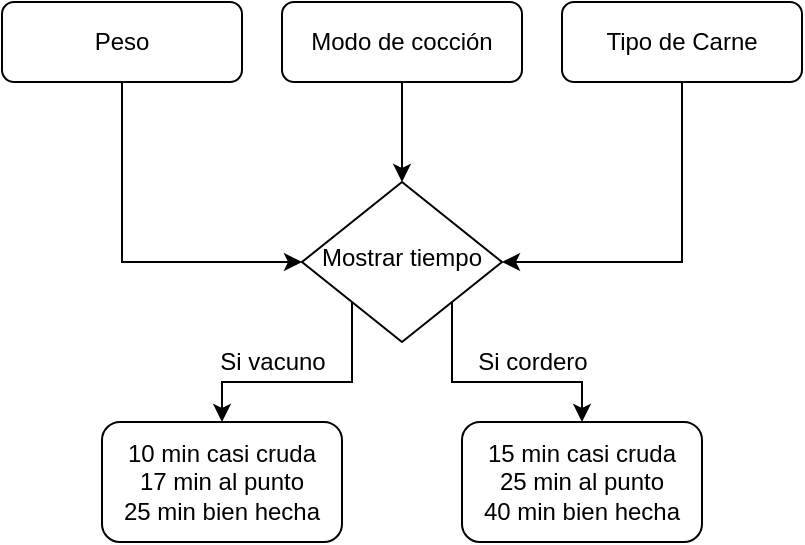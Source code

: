 <mxfile version="16.6.1" type="device"><diagram id="C5RBs43oDa-KdzZeNtuy" name="Page-1"><mxGraphModel dx="1038" dy="585" grid="1" gridSize="10" guides="1" tooltips="1" connect="1" arrows="1" fold="1" page="1" pageScale="1" pageWidth="827" pageHeight="1169" math="0" shadow="0"><root><mxCell id="WIyWlLk6GJQsqaUBKTNV-0"/><mxCell id="WIyWlLk6GJQsqaUBKTNV-1" parent="WIyWlLk6GJQsqaUBKTNV-0"/><mxCell id="WIyWlLk6GJQsqaUBKTNV-3" value="Peso" style="rounded=1;whiteSpace=wrap;html=1;fontSize=12;glass=0;strokeWidth=1;shadow=0;" parent="WIyWlLk6GJQsqaUBKTNV-1" vertex="1"><mxGeometry x="30" y="80" width="120" height="40" as="geometry"/></mxCell><mxCell id="XGSU603jO7OBeDl6Qavf-8" value="" style="edgeStyle=orthogonalEdgeStyle;rounded=0;orthogonalLoop=1;jettySize=auto;html=1;entryX=0.5;entryY=0;entryDx=0;entryDy=0;exitX=0;exitY=1;exitDx=0;exitDy=0;" edge="1" parent="WIyWlLk6GJQsqaUBKTNV-1" source="WIyWlLk6GJQsqaUBKTNV-6" target="XGSU603jO7OBeDl6Qavf-9"><mxGeometry relative="1" as="geometry"><mxPoint x="230" y="330" as="targetPoint"/></mxGeometry></mxCell><mxCell id="WIyWlLk6GJQsqaUBKTNV-6" value="Mostrar tiempo" style="rhombus;whiteSpace=wrap;html=1;shadow=0;fontFamily=Helvetica;fontSize=12;align=center;strokeWidth=1;spacing=6;spacingTop=-4;" parent="WIyWlLk6GJQsqaUBKTNV-1" vertex="1"><mxGeometry x="180" y="170" width="100" height="80" as="geometry"/></mxCell><mxCell id="XGSU603jO7OBeDl6Qavf-1" value="" style="edgeStyle=orthogonalEdgeStyle;rounded=0;orthogonalLoop=1;jettySize=auto;html=1;entryX=1;entryY=0.5;entryDx=0;entryDy=0;exitX=0.5;exitY=1;exitDx=0;exitDy=0;" edge="1" parent="WIyWlLk6GJQsqaUBKTNV-1" source="WIyWlLk6GJQsqaUBKTNV-7" target="WIyWlLk6GJQsqaUBKTNV-6"><mxGeometry relative="1" as="geometry"/></mxCell><mxCell id="WIyWlLk6GJQsqaUBKTNV-7" value="Tipo de Carne" style="rounded=1;whiteSpace=wrap;html=1;fontSize=12;glass=0;strokeWidth=1;shadow=0;" parent="WIyWlLk6GJQsqaUBKTNV-1" vertex="1"><mxGeometry x="310" y="80" width="120" height="40" as="geometry"/></mxCell><mxCell id="XGSU603jO7OBeDl6Qavf-4" value="" style="edgeStyle=orthogonalEdgeStyle;rounded=0;orthogonalLoop=1;jettySize=auto;html=1;exitX=0.5;exitY=1;exitDx=0;exitDy=0;entryX=0;entryY=0.5;entryDx=0;entryDy=0;" edge="1" parent="WIyWlLk6GJQsqaUBKTNV-1" source="WIyWlLk6GJQsqaUBKTNV-3" target="WIyWlLk6GJQsqaUBKTNV-6"><mxGeometry relative="1" as="geometry"><mxPoint x="160" y="130" as="sourcePoint"/><mxPoint x="100" y="220" as="targetPoint"/></mxGeometry></mxCell><mxCell id="XGSU603jO7OBeDl6Qavf-6" value="" style="edgeStyle=orthogonalEdgeStyle;rounded=0;orthogonalLoop=1;jettySize=auto;html=1;" edge="1" parent="WIyWlLk6GJQsqaUBKTNV-1" source="XGSU603jO7OBeDl6Qavf-5" target="WIyWlLk6GJQsqaUBKTNV-6"><mxGeometry relative="1" as="geometry"/></mxCell><mxCell id="XGSU603jO7OBeDl6Qavf-5" value="Modo de cocción" style="rounded=1;whiteSpace=wrap;html=1;fontSize=12;glass=0;strokeWidth=1;shadow=0;" vertex="1" parent="WIyWlLk6GJQsqaUBKTNV-1"><mxGeometry x="170" y="80" width="120" height="40" as="geometry"/></mxCell><mxCell id="XGSU603jO7OBeDl6Qavf-9" value="10 min casi cruda&lt;br&gt;17 min al punto&lt;br&gt;25 min bien hecha" style="rounded=1;whiteSpace=wrap;html=1;" vertex="1" parent="WIyWlLk6GJQsqaUBKTNV-1"><mxGeometry x="80" y="290" width="120" height="60" as="geometry"/></mxCell><mxCell id="XGSU603jO7OBeDl6Qavf-10" value="" style="edgeStyle=orthogonalEdgeStyle;rounded=0;orthogonalLoop=1;jettySize=auto;html=1;entryX=0.5;entryY=0;entryDx=0;entryDy=0;exitX=1;exitY=1;exitDx=0;exitDy=0;" edge="1" parent="WIyWlLk6GJQsqaUBKTNV-1" target="XGSU603jO7OBeDl6Qavf-11" source="WIyWlLk6GJQsqaUBKTNV-6"><mxGeometry relative="1" as="geometry"><mxPoint x="385" y="230" as="sourcePoint"/><mxPoint x="410" y="330" as="targetPoint"/></mxGeometry></mxCell><mxCell id="XGSU603jO7OBeDl6Qavf-11" value="&lt;span&gt;15 min casi cruda&lt;/span&gt;&lt;br&gt;&lt;span&gt;25 min al punto&lt;/span&gt;&lt;br&gt;&lt;span&gt;40 min bien hecha&lt;/span&gt;" style="rounded=1;whiteSpace=wrap;html=1;" vertex="1" parent="WIyWlLk6GJQsqaUBKTNV-1"><mxGeometry x="260" y="290" width="120" height="60" as="geometry"/></mxCell><mxCell id="XGSU603jO7OBeDl6Qavf-12" value="Si vacuno" style="text;html=1;resizable=0;autosize=1;align=center;verticalAlign=middle;points=[];fillColor=none;strokeColor=none;rounded=0;" vertex="1" parent="WIyWlLk6GJQsqaUBKTNV-1"><mxGeometry x="130" y="250" width="70" height="20" as="geometry"/></mxCell><mxCell id="XGSU603jO7OBeDl6Qavf-13" value="Si cordero" style="text;html=1;resizable=0;autosize=1;align=center;verticalAlign=middle;points=[];fillColor=none;strokeColor=none;rounded=0;" vertex="1" parent="WIyWlLk6GJQsqaUBKTNV-1"><mxGeometry x="260" y="250" width="70" height="20" as="geometry"/></mxCell></root></mxGraphModel></diagram></mxfile>